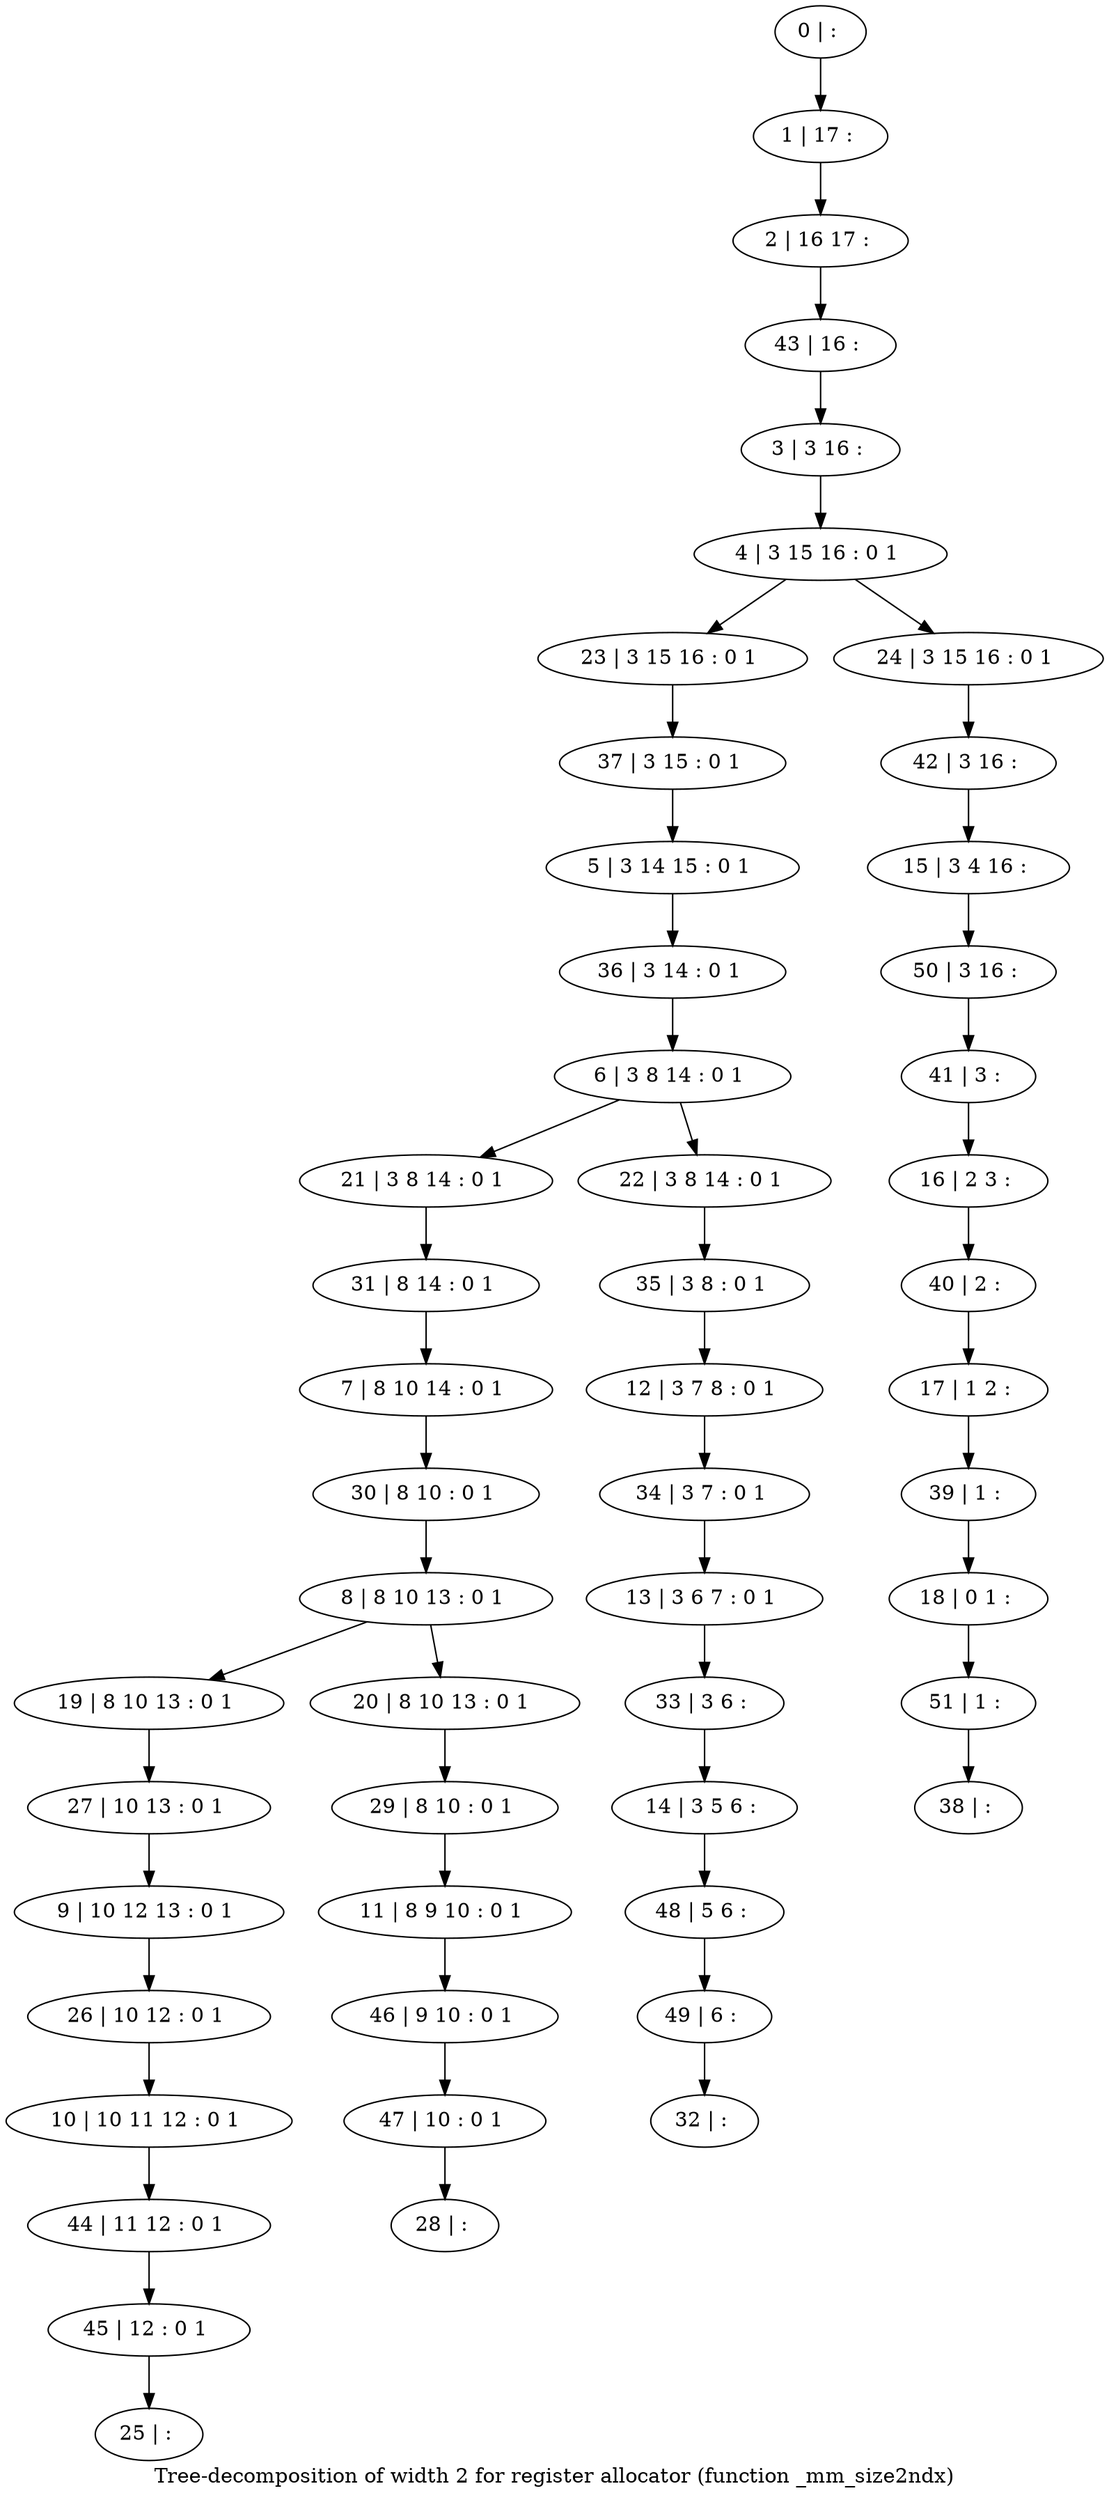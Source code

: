 digraph G {
graph [label="Tree-decomposition of width 2 for register allocator (function _mm_size2ndx)"]
0[label="0 | : "];
1[label="1 | 17 : "];
2[label="2 | 16 17 : "];
3[label="3 | 3 16 : "];
4[label="4 | 3 15 16 : 0 1 "];
5[label="5 | 3 14 15 : 0 1 "];
6[label="6 | 3 8 14 : 0 1 "];
7[label="7 | 8 10 14 : 0 1 "];
8[label="8 | 8 10 13 : 0 1 "];
9[label="9 | 10 12 13 : 0 1 "];
10[label="10 | 10 11 12 : 0 1 "];
11[label="11 | 8 9 10 : 0 1 "];
12[label="12 | 3 7 8 : 0 1 "];
13[label="13 | 3 6 7 : 0 1 "];
14[label="14 | 3 5 6 : "];
15[label="15 | 3 4 16 : "];
16[label="16 | 2 3 : "];
17[label="17 | 1 2 : "];
18[label="18 | 0 1 : "];
19[label="19 | 8 10 13 : 0 1 "];
20[label="20 | 8 10 13 : 0 1 "];
21[label="21 | 3 8 14 : 0 1 "];
22[label="22 | 3 8 14 : 0 1 "];
23[label="23 | 3 15 16 : 0 1 "];
24[label="24 | 3 15 16 : 0 1 "];
25[label="25 | : "];
26[label="26 | 10 12 : 0 1 "];
27[label="27 | 10 13 : 0 1 "];
28[label="28 | : "];
29[label="29 | 8 10 : 0 1 "];
30[label="30 | 8 10 : 0 1 "];
31[label="31 | 8 14 : 0 1 "];
32[label="32 | : "];
33[label="33 | 3 6 : "];
34[label="34 | 3 7 : 0 1 "];
35[label="35 | 3 8 : 0 1 "];
36[label="36 | 3 14 : 0 1 "];
37[label="37 | 3 15 : 0 1 "];
38[label="38 | : "];
39[label="39 | 1 : "];
40[label="40 | 2 : "];
41[label="41 | 3 : "];
42[label="42 | 3 16 : "];
43[label="43 | 16 : "];
44[label="44 | 11 12 : 0 1 "];
45[label="45 | 12 : 0 1 "];
46[label="46 | 9 10 : 0 1 "];
47[label="47 | 10 : 0 1 "];
48[label="48 | 5 6 : "];
49[label="49 | 6 : "];
50[label="50 | 3 16 : "];
51[label="51 | 1 : "];
0->1 ;
1->2 ;
3->4 ;
8->19 ;
8->20 ;
6->21 ;
6->22 ;
4->23 ;
4->24 ;
26->10 ;
9->26 ;
27->9 ;
19->27 ;
29->11 ;
20->29 ;
30->8 ;
7->30 ;
31->7 ;
21->31 ;
33->14 ;
13->33 ;
34->13 ;
12->34 ;
35->12 ;
22->35 ;
36->6 ;
5->36 ;
37->5 ;
23->37 ;
39->18 ;
17->39 ;
40->17 ;
16->40 ;
41->16 ;
42->15 ;
24->42 ;
43->3 ;
2->43 ;
10->44 ;
45->25 ;
44->45 ;
11->46 ;
47->28 ;
46->47 ;
14->48 ;
49->32 ;
48->49 ;
50->41 ;
15->50 ;
51->38 ;
18->51 ;
}
